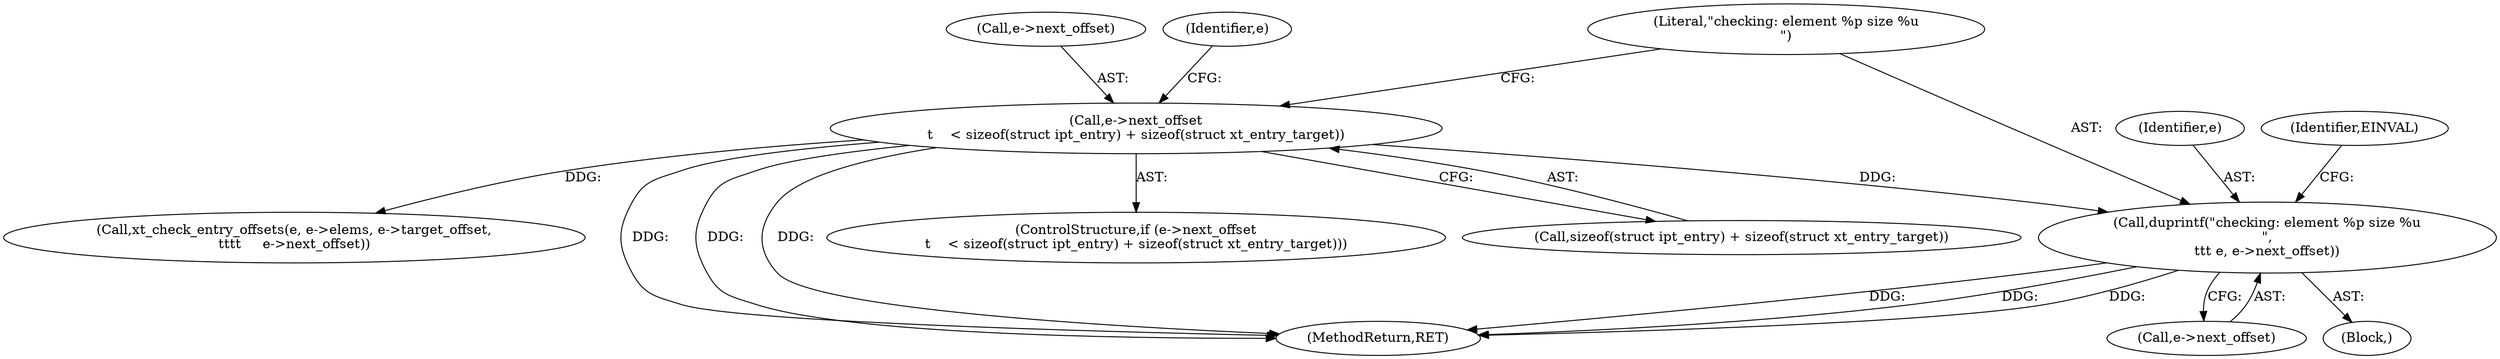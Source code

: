 digraph "0_linux_ce683e5f9d045e5d67d1312a42b359cb2ab2a13c_2@pointer" {
"1000131" [label="(Call,duprintf(\"checking: element %p size %u\n\",\n\t\t\t e, e->next_offset))"];
"1000121" [label="(Call,e->next_offset\n\t    < sizeof(struct ipt_entry) + sizeof(struct xt_entry_target))"];
"1000122" [label="(Call,e->next_offset)"];
"1000134" [label="(Call,e->next_offset)"];
"1000130" [label="(Block,)"];
"1000131" [label="(Call,duprintf(\"checking: element %p size %u\n\",\n\t\t\t e, e->next_offset))"];
"1000145" [label="(Identifier,e)"];
"1000121" [label="(Call,e->next_offset\n\t    < sizeof(struct ipt_entry) + sizeof(struct xt_entry_target))"];
"1000133" [label="(Identifier,e)"];
"1000139" [label="(Identifier,EINVAL)"];
"1000120" [label="(ControlStructure,if (e->next_offset\n\t    < sizeof(struct ipt_entry) + sizeof(struct xt_entry_target)))"];
"1000125" [label="(Call,sizeof(struct ipt_entry) + sizeof(struct xt_entry_target))"];
"1000152" [label="(Call,xt_check_entry_offsets(e, e->elems, e->target_offset,\n\t\t\t\t     e->next_offset))"];
"1000242" [label="(MethodReturn,RET)"];
"1000132" [label="(Literal,\"checking: element %p size %u\n\")"];
"1000131" -> "1000130"  [label="AST: "];
"1000131" -> "1000134"  [label="CFG: "];
"1000132" -> "1000131"  [label="AST: "];
"1000133" -> "1000131"  [label="AST: "];
"1000134" -> "1000131"  [label="AST: "];
"1000139" -> "1000131"  [label="CFG: "];
"1000131" -> "1000242"  [label="DDG: "];
"1000131" -> "1000242"  [label="DDG: "];
"1000131" -> "1000242"  [label="DDG: "];
"1000121" -> "1000131"  [label="DDG: "];
"1000121" -> "1000120"  [label="AST: "];
"1000121" -> "1000125"  [label="CFG: "];
"1000122" -> "1000121"  [label="AST: "];
"1000125" -> "1000121"  [label="AST: "];
"1000132" -> "1000121"  [label="CFG: "];
"1000145" -> "1000121"  [label="CFG: "];
"1000121" -> "1000242"  [label="DDG: "];
"1000121" -> "1000242"  [label="DDG: "];
"1000121" -> "1000242"  [label="DDG: "];
"1000121" -> "1000152"  [label="DDG: "];
}
